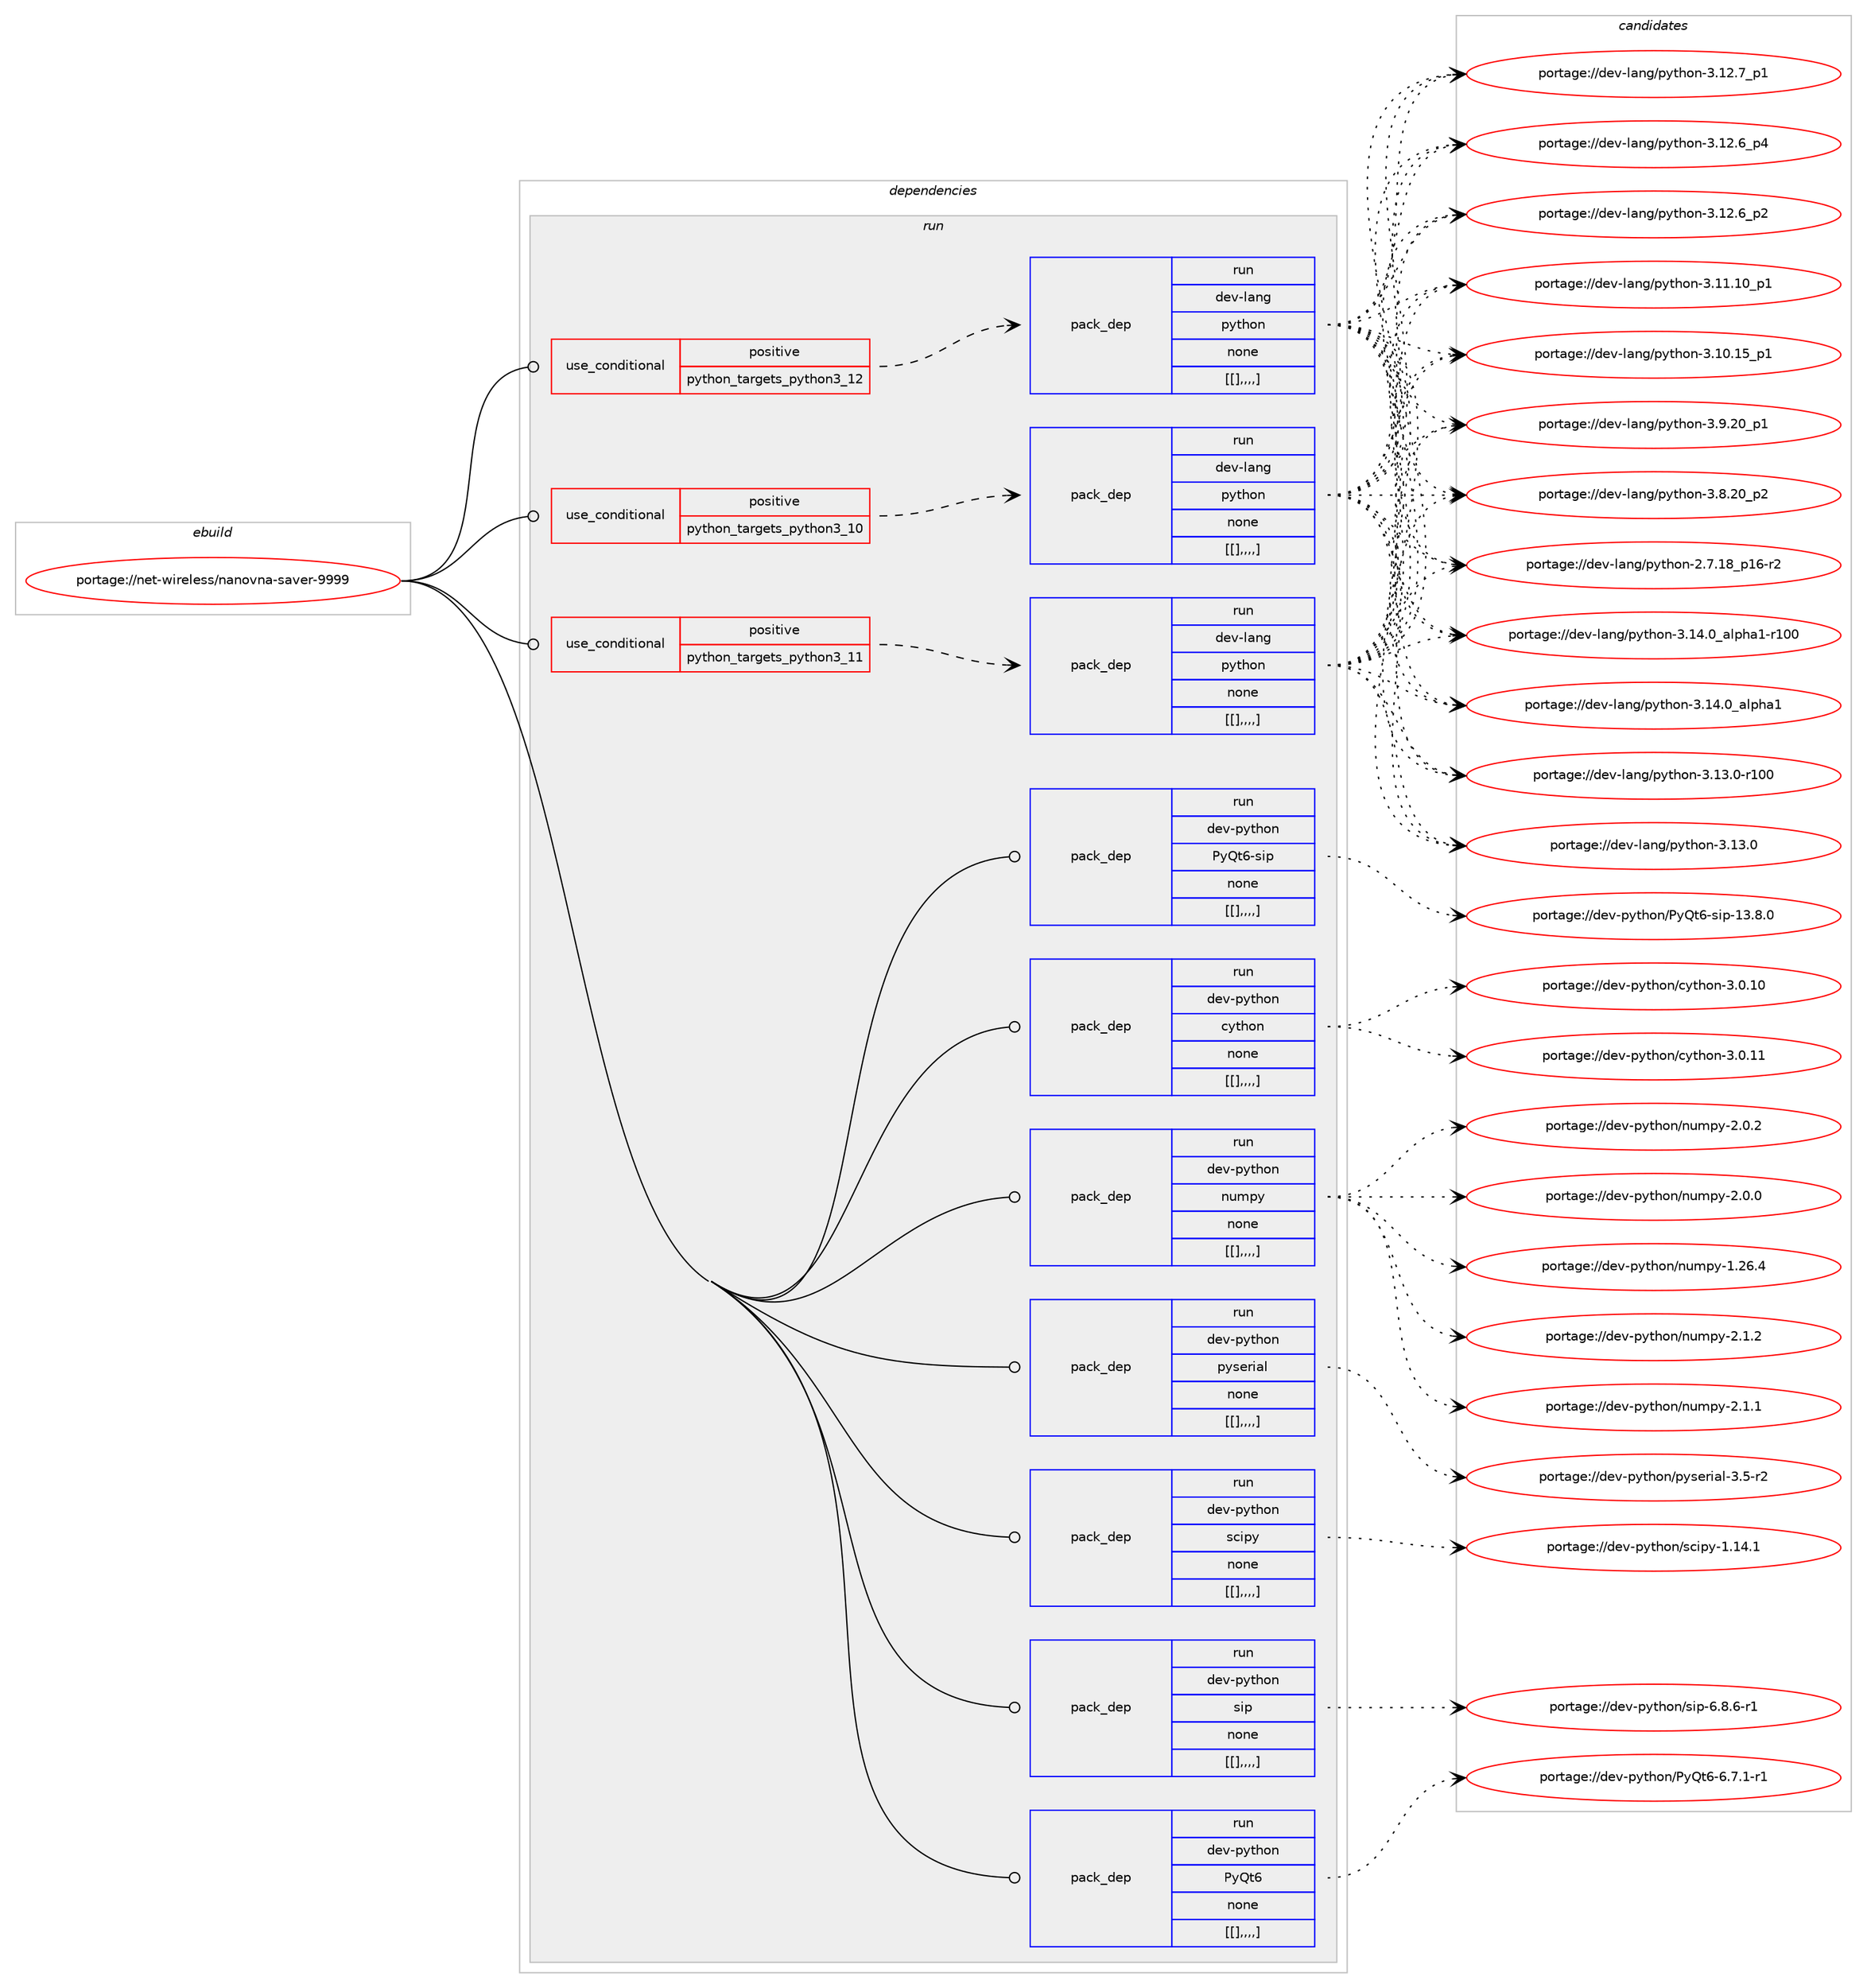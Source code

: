 digraph prolog {

# *************
# Graph options
# *************

newrank=true;
concentrate=true;
compound=true;
graph [rankdir=LR,fontname=Helvetica,fontsize=10,ranksep=1.5];#, ranksep=2.5, nodesep=0.2];
edge  [arrowhead=vee];
node  [fontname=Helvetica,fontsize=10];

# **********
# The ebuild
# **********

subgraph cluster_leftcol {
color=gray;
label=<<i>ebuild</i>>;
id [label="portage://net-wireless/nanovna-saver-9999", color=red, width=4, href="../net-wireless/nanovna-saver-9999.svg"];
}

# ****************
# The dependencies
# ****************

subgraph cluster_midcol {
color=gray;
label=<<i>dependencies</i>>;
subgraph cluster_compile {
fillcolor="#eeeeee";
style=filled;
label=<<i>compile</i>>;
}
subgraph cluster_compileandrun {
fillcolor="#eeeeee";
style=filled;
label=<<i>compile and run</i>>;
}
subgraph cluster_run {
fillcolor="#eeeeee";
style=filled;
label=<<i>run</i>>;
subgraph cond109388 {
dependency412234 [label=<<TABLE BORDER="0" CELLBORDER="1" CELLSPACING="0" CELLPADDING="4"><TR><TD ROWSPAN="3" CELLPADDING="10">use_conditional</TD></TR><TR><TD>positive</TD></TR><TR><TD>python_targets_python3_10</TD></TR></TABLE>>, shape=none, color=red];
subgraph pack299825 {
dependency412368 [label=<<TABLE BORDER="0" CELLBORDER="1" CELLSPACING="0" CELLPADDING="4" WIDTH="220"><TR><TD ROWSPAN="6" CELLPADDING="30">pack_dep</TD></TR><TR><TD WIDTH="110">run</TD></TR><TR><TD>dev-lang</TD></TR><TR><TD>python</TD></TR><TR><TD>none</TD></TR><TR><TD>[[],,,,]</TD></TR></TABLE>>, shape=none, color=blue];
}
dependency412234:e -> dependency412368:w [weight=20,style="dashed",arrowhead="vee"];
}
id:e -> dependency412234:w [weight=20,style="solid",arrowhead="odot"];
subgraph cond109446 {
dependency412389 [label=<<TABLE BORDER="0" CELLBORDER="1" CELLSPACING="0" CELLPADDING="4"><TR><TD ROWSPAN="3" CELLPADDING="10">use_conditional</TD></TR><TR><TD>positive</TD></TR><TR><TD>python_targets_python3_11</TD></TR></TABLE>>, shape=none, color=red];
subgraph pack299880 {
dependency412414 [label=<<TABLE BORDER="0" CELLBORDER="1" CELLSPACING="0" CELLPADDING="4" WIDTH="220"><TR><TD ROWSPAN="6" CELLPADDING="30">pack_dep</TD></TR><TR><TD WIDTH="110">run</TD></TR><TR><TD>dev-lang</TD></TR><TR><TD>python</TD></TR><TR><TD>none</TD></TR><TR><TD>[[],,,,]</TD></TR></TABLE>>, shape=none, color=blue];
}
dependency412389:e -> dependency412414:w [weight=20,style="dashed",arrowhead="vee"];
}
id:e -> dependency412389:w [weight=20,style="solid",arrowhead="odot"];
subgraph cond109458 {
dependency412452 [label=<<TABLE BORDER="0" CELLBORDER="1" CELLSPACING="0" CELLPADDING="4"><TR><TD ROWSPAN="3" CELLPADDING="10">use_conditional</TD></TR><TR><TD>positive</TD></TR><TR><TD>python_targets_python3_12</TD></TR></TABLE>>, shape=none, color=red];
subgraph pack299922 {
dependency412471 [label=<<TABLE BORDER="0" CELLBORDER="1" CELLSPACING="0" CELLPADDING="4" WIDTH="220"><TR><TD ROWSPAN="6" CELLPADDING="30">pack_dep</TD></TR><TR><TD WIDTH="110">run</TD></TR><TR><TD>dev-lang</TD></TR><TR><TD>python</TD></TR><TR><TD>none</TD></TR><TR><TD>[[],,,,]</TD></TR></TABLE>>, shape=none, color=blue];
}
dependency412452:e -> dependency412471:w [weight=20,style="dashed",arrowhead="vee"];
}
id:e -> dependency412452:w [weight=20,style="solid",arrowhead="odot"];
subgraph pack299936 {
dependency412488 [label=<<TABLE BORDER="0" CELLBORDER="1" CELLSPACING="0" CELLPADDING="4" WIDTH="220"><TR><TD ROWSPAN="6" CELLPADDING="30">pack_dep</TD></TR><TR><TD WIDTH="110">run</TD></TR><TR><TD>dev-python</TD></TR><TR><TD>PyQt6</TD></TR><TR><TD>none</TD></TR><TR><TD>[[],,,,]</TD></TR></TABLE>>, shape=none, color=blue];
}
id:e -> dependency412488:w [weight=20,style="solid",arrowhead="odot"];
subgraph pack299939 {
dependency412577 [label=<<TABLE BORDER="0" CELLBORDER="1" CELLSPACING="0" CELLPADDING="4" WIDTH="220"><TR><TD ROWSPAN="6" CELLPADDING="30">pack_dep</TD></TR><TR><TD WIDTH="110">run</TD></TR><TR><TD>dev-python</TD></TR><TR><TD>PyQt6-sip</TD></TR><TR><TD>none</TD></TR><TR><TD>[[],,,,]</TD></TR></TABLE>>, shape=none, color=blue];
}
id:e -> dependency412577:w [weight=20,style="solid",arrowhead="odot"];
subgraph pack300006 {
dependency412580 [label=<<TABLE BORDER="0" CELLBORDER="1" CELLSPACING="0" CELLPADDING="4" WIDTH="220"><TR><TD ROWSPAN="6" CELLPADDING="30">pack_dep</TD></TR><TR><TD WIDTH="110">run</TD></TR><TR><TD>dev-python</TD></TR><TR><TD>cython</TD></TR><TR><TD>none</TD></TR><TR><TD>[[],,,,]</TD></TR></TABLE>>, shape=none, color=blue];
}
id:e -> dependency412580:w [weight=20,style="solid",arrowhead="odot"];
subgraph pack300020 {
dependency412598 [label=<<TABLE BORDER="0" CELLBORDER="1" CELLSPACING="0" CELLPADDING="4" WIDTH="220"><TR><TD ROWSPAN="6" CELLPADDING="30">pack_dep</TD></TR><TR><TD WIDTH="110">run</TD></TR><TR><TD>dev-python</TD></TR><TR><TD>numpy</TD></TR><TR><TD>none</TD></TR><TR><TD>[[],,,,]</TD></TR></TABLE>>, shape=none, color=blue];
}
id:e -> dependency412598:w [weight=20,style="solid",arrowhead="odot"];
subgraph pack300038 {
dependency412621 [label=<<TABLE BORDER="0" CELLBORDER="1" CELLSPACING="0" CELLPADDING="4" WIDTH="220"><TR><TD ROWSPAN="6" CELLPADDING="30">pack_dep</TD></TR><TR><TD WIDTH="110">run</TD></TR><TR><TD>dev-python</TD></TR><TR><TD>pyserial</TD></TR><TR><TD>none</TD></TR><TR><TD>[[],,,,]</TD></TR></TABLE>>, shape=none, color=blue];
}
id:e -> dependency412621:w [weight=20,style="solid",arrowhead="odot"];
subgraph pack300043 {
dependency412730 [label=<<TABLE BORDER="0" CELLBORDER="1" CELLSPACING="0" CELLPADDING="4" WIDTH="220"><TR><TD ROWSPAN="6" CELLPADDING="30">pack_dep</TD></TR><TR><TD WIDTH="110">run</TD></TR><TR><TD>dev-python</TD></TR><TR><TD>scipy</TD></TR><TR><TD>none</TD></TR><TR><TD>[[],,,,]</TD></TR></TABLE>>, shape=none, color=blue];
}
id:e -> dependency412730:w [weight=20,style="solid",arrowhead="odot"];
subgraph pack300131 {
dependency412764 [label=<<TABLE BORDER="0" CELLBORDER="1" CELLSPACING="0" CELLPADDING="4" WIDTH="220"><TR><TD ROWSPAN="6" CELLPADDING="30">pack_dep</TD></TR><TR><TD WIDTH="110">run</TD></TR><TR><TD>dev-python</TD></TR><TR><TD>sip</TD></TR><TR><TD>none</TD></TR><TR><TD>[[],,,,]</TD></TR></TABLE>>, shape=none, color=blue];
}
id:e -> dependency412764:w [weight=20,style="solid",arrowhead="odot"];
}
}

# **************
# The candidates
# **************

subgraph cluster_choices {
rank=same;
color=gray;
label=<<i>candidates</i>>;

subgraph choice299464 {
color=black;
nodesep=1;
choice100101118451089711010347112121116104111110455146495246489597108112104974945114494848 [label="portage://dev-lang/python-3.14.0_alpha1-r100", color=red, width=4,href="../dev-lang/python-3.14.0_alpha1-r100.svg"];
choice1001011184510897110103471121211161041111104551464952464895971081121049749 [label="portage://dev-lang/python-3.14.0_alpha1", color=red, width=4,href="../dev-lang/python-3.14.0_alpha1.svg"];
choice1001011184510897110103471121211161041111104551464951464845114494848 [label="portage://dev-lang/python-3.13.0-r100", color=red, width=4,href="../dev-lang/python-3.13.0-r100.svg"];
choice10010111845108971101034711212111610411111045514649514648 [label="portage://dev-lang/python-3.13.0", color=red, width=4,href="../dev-lang/python-3.13.0.svg"];
choice100101118451089711010347112121116104111110455146495046559511249 [label="portage://dev-lang/python-3.12.7_p1", color=red, width=4,href="../dev-lang/python-3.12.7_p1.svg"];
choice100101118451089711010347112121116104111110455146495046549511252 [label="portage://dev-lang/python-3.12.6_p4", color=red, width=4,href="../dev-lang/python-3.12.6_p4.svg"];
choice100101118451089711010347112121116104111110455146495046549511250 [label="portage://dev-lang/python-3.12.6_p2", color=red, width=4,href="../dev-lang/python-3.12.6_p2.svg"];
choice10010111845108971101034711212111610411111045514649494649489511249 [label="portage://dev-lang/python-3.11.10_p1", color=red, width=4,href="../dev-lang/python-3.11.10_p1.svg"];
choice10010111845108971101034711212111610411111045514649484649539511249 [label="portage://dev-lang/python-3.10.15_p1", color=red, width=4,href="../dev-lang/python-3.10.15_p1.svg"];
choice100101118451089711010347112121116104111110455146574650489511249 [label="portage://dev-lang/python-3.9.20_p1", color=red, width=4,href="../dev-lang/python-3.9.20_p1.svg"];
choice100101118451089711010347112121116104111110455146564650489511250 [label="portage://dev-lang/python-3.8.20_p2", color=red, width=4,href="../dev-lang/python-3.8.20_p2.svg"];
choice100101118451089711010347112121116104111110455046554649569511249544511450 [label="portage://dev-lang/python-2.7.18_p16-r2", color=red, width=4,href="../dev-lang/python-2.7.18_p16-r2.svg"];
dependency412368:e -> choice100101118451089711010347112121116104111110455146495246489597108112104974945114494848:w [style=dotted,weight="100"];
dependency412368:e -> choice1001011184510897110103471121211161041111104551464952464895971081121049749:w [style=dotted,weight="100"];
dependency412368:e -> choice1001011184510897110103471121211161041111104551464951464845114494848:w [style=dotted,weight="100"];
dependency412368:e -> choice10010111845108971101034711212111610411111045514649514648:w [style=dotted,weight="100"];
dependency412368:e -> choice100101118451089711010347112121116104111110455146495046559511249:w [style=dotted,weight="100"];
dependency412368:e -> choice100101118451089711010347112121116104111110455146495046549511252:w [style=dotted,weight="100"];
dependency412368:e -> choice100101118451089711010347112121116104111110455146495046549511250:w [style=dotted,weight="100"];
dependency412368:e -> choice10010111845108971101034711212111610411111045514649494649489511249:w [style=dotted,weight="100"];
dependency412368:e -> choice10010111845108971101034711212111610411111045514649484649539511249:w [style=dotted,weight="100"];
dependency412368:e -> choice100101118451089711010347112121116104111110455146574650489511249:w [style=dotted,weight="100"];
dependency412368:e -> choice100101118451089711010347112121116104111110455146564650489511250:w [style=dotted,weight="100"];
dependency412368:e -> choice100101118451089711010347112121116104111110455046554649569511249544511450:w [style=dotted,weight="100"];
}
subgraph choice299542 {
color=black;
nodesep=1;
choice100101118451089711010347112121116104111110455146495246489597108112104974945114494848 [label="portage://dev-lang/python-3.14.0_alpha1-r100", color=red, width=4,href="../dev-lang/python-3.14.0_alpha1-r100.svg"];
choice1001011184510897110103471121211161041111104551464952464895971081121049749 [label="portage://dev-lang/python-3.14.0_alpha1", color=red, width=4,href="../dev-lang/python-3.14.0_alpha1.svg"];
choice1001011184510897110103471121211161041111104551464951464845114494848 [label="portage://dev-lang/python-3.13.0-r100", color=red, width=4,href="../dev-lang/python-3.13.0-r100.svg"];
choice10010111845108971101034711212111610411111045514649514648 [label="portage://dev-lang/python-3.13.0", color=red, width=4,href="../dev-lang/python-3.13.0.svg"];
choice100101118451089711010347112121116104111110455146495046559511249 [label="portage://dev-lang/python-3.12.7_p1", color=red, width=4,href="../dev-lang/python-3.12.7_p1.svg"];
choice100101118451089711010347112121116104111110455146495046549511252 [label="portage://dev-lang/python-3.12.6_p4", color=red, width=4,href="../dev-lang/python-3.12.6_p4.svg"];
choice100101118451089711010347112121116104111110455146495046549511250 [label="portage://dev-lang/python-3.12.6_p2", color=red, width=4,href="../dev-lang/python-3.12.6_p2.svg"];
choice10010111845108971101034711212111610411111045514649494649489511249 [label="portage://dev-lang/python-3.11.10_p1", color=red, width=4,href="../dev-lang/python-3.11.10_p1.svg"];
choice10010111845108971101034711212111610411111045514649484649539511249 [label="portage://dev-lang/python-3.10.15_p1", color=red, width=4,href="../dev-lang/python-3.10.15_p1.svg"];
choice100101118451089711010347112121116104111110455146574650489511249 [label="portage://dev-lang/python-3.9.20_p1", color=red, width=4,href="../dev-lang/python-3.9.20_p1.svg"];
choice100101118451089711010347112121116104111110455146564650489511250 [label="portage://dev-lang/python-3.8.20_p2", color=red, width=4,href="../dev-lang/python-3.8.20_p2.svg"];
choice100101118451089711010347112121116104111110455046554649569511249544511450 [label="portage://dev-lang/python-2.7.18_p16-r2", color=red, width=4,href="../dev-lang/python-2.7.18_p16-r2.svg"];
dependency412414:e -> choice100101118451089711010347112121116104111110455146495246489597108112104974945114494848:w [style=dotted,weight="100"];
dependency412414:e -> choice1001011184510897110103471121211161041111104551464952464895971081121049749:w [style=dotted,weight="100"];
dependency412414:e -> choice1001011184510897110103471121211161041111104551464951464845114494848:w [style=dotted,weight="100"];
dependency412414:e -> choice10010111845108971101034711212111610411111045514649514648:w [style=dotted,weight="100"];
dependency412414:e -> choice100101118451089711010347112121116104111110455146495046559511249:w [style=dotted,weight="100"];
dependency412414:e -> choice100101118451089711010347112121116104111110455146495046549511252:w [style=dotted,weight="100"];
dependency412414:e -> choice100101118451089711010347112121116104111110455146495046549511250:w [style=dotted,weight="100"];
dependency412414:e -> choice10010111845108971101034711212111610411111045514649494649489511249:w [style=dotted,weight="100"];
dependency412414:e -> choice10010111845108971101034711212111610411111045514649484649539511249:w [style=dotted,weight="100"];
dependency412414:e -> choice100101118451089711010347112121116104111110455146574650489511249:w [style=dotted,weight="100"];
dependency412414:e -> choice100101118451089711010347112121116104111110455146564650489511250:w [style=dotted,weight="100"];
dependency412414:e -> choice100101118451089711010347112121116104111110455046554649569511249544511450:w [style=dotted,weight="100"];
}
subgraph choice299556 {
color=black;
nodesep=1;
choice100101118451089711010347112121116104111110455146495246489597108112104974945114494848 [label="portage://dev-lang/python-3.14.0_alpha1-r100", color=red, width=4,href="../dev-lang/python-3.14.0_alpha1-r100.svg"];
choice1001011184510897110103471121211161041111104551464952464895971081121049749 [label="portage://dev-lang/python-3.14.0_alpha1", color=red, width=4,href="../dev-lang/python-3.14.0_alpha1.svg"];
choice1001011184510897110103471121211161041111104551464951464845114494848 [label="portage://dev-lang/python-3.13.0-r100", color=red, width=4,href="../dev-lang/python-3.13.0-r100.svg"];
choice10010111845108971101034711212111610411111045514649514648 [label="portage://dev-lang/python-3.13.0", color=red, width=4,href="../dev-lang/python-3.13.0.svg"];
choice100101118451089711010347112121116104111110455146495046559511249 [label="portage://dev-lang/python-3.12.7_p1", color=red, width=4,href="../dev-lang/python-3.12.7_p1.svg"];
choice100101118451089711010347112121116104111110455146495046549511252 [label="portage://dev-lang/python-3.12.6_p4", color=red, width=4,href="../dev-lang/python-3.12.6_p4.svg"];
choice100101118451089711010347112121116104111110455146495046549511250 [label="portage://dev-lang/python-3.12.6_p2", color=red, width=4,href="../dev-lang/python-3.12.6_p2.svg"];
choice10010111845108971101034711212111610411111045514649494649489511249 [label="portage://dev-lang/python-3.11.10_p1", color=red, width=4,href="../dev-lang/python-3.11.10_p1.svg"];
choice10010111845108971101034711212111610411111045514649484649539511249 [label="portage://dev-lang/python-3.10.15_p1", color=red, width=4,href="../dev-lang/python-3.10.15_p1.svg"];
choice100101118451089711010347112121116104111110455146574650489511249 [label="portage://dev-lang/python-3.9.20_p1", color=red, width=4,href="../dev-lang/python-3.9.20_p1.svg"];
choice100101118451089711010347112121116104111110455146564650489511250 [label="portage://dev-lang/python-3.8.20_p2", color=red, width=4,href="../dev-lang/python-3.8.20_p2.svg"];
choice100101118451089711010347112121116104111110455046554649569511249544511450 [label="portage://dev-lang/python-2.7.18_p16-r2", color=red, width=4,href="../dev-lang/python-2.7.18_p16-r2.svg"];
dependency412471:e -> choice100101118451089711010347112121116104111110455146495246489597108112104974945114494848:w [style=dotted,weight="100"];
dependency412471:e -> choice1001011184510897110103471121211161041111104551464952464895971081121049749:w [style=dotted,weight="100"];
dependency412471:e -> choice1001011184510897110103471121211161041111104551464951464845114494848:w [style=dotted,weight="100"];
dependency412471:e -> choice10010111845108971101034711212111610411111045514649514648:w [style=dotted,weight="100"];
dependency412471:e -> choice100101118451089711010347112121116104111110455146495046559511249:w [style=dotted,weight="100"];
dependency412471:e -> choice100101118451089711010347112121116104111110455146495046549511252:w [style=dotted,weight="100"];
dependency412471:e -> choice100101118451089711010347112121116104111110455146495046549511250:w [style=dotted,weight="100"];
dependency412471:e -> choice10010111845108971101034711212111610411111045514649494649489511249:w [style=dotted,weight="100"];
dependency412471:e -> choice10010111845108971101034711212111610411111045514649484649539511249:w [style=dotted,weight="100"];
dependency412471:e -> choice100101118451089711010347112121116104111110455146574650489511249:w [style=dotted,weight="100"];
dependency412471:e -> choice100101118451089711010347112121116104111110455146564650489511250:w [style=dotted,weight="100"];
dependency412471:e -> choice100101118451089711010347112121116104111110455046554649569511249544511450:w [style=dotted,weight="100"];
}
subgraph choice299580 {
color=black;
nodesep=1;
choice10010111845112121116104111110478012181116544554465546494511449 [label="portage://dev-python/PyQt6-6.7.1-r1", color=red, width=4,href="../dev-python/PyQt6-6.7.1-r1.svg"];
dependency412488:e -> choice10010111845112121116104111110478012181116544554465546494511449:w [style=dotted,weight="100"];
}
subgraph choice299583 {
color=black;
nodesep=1;
choice10010111845112121116104111110478012181116544511510511245495146564648 [label="portage://dev-python/PyQt6-sip-13.8.0", color=red, width=4,href="../dev-python/PyQt6-sip-13.8.0.svg"];
dependency412577:e -> choice10010111845112121116104111110478012181116544511510511245495146564648:w [style=dotted,weight="100"];
}
subgraph choice299589 {
color=black;
nodesep=1;
choice10010111845112121116104111110479912111610411111045514648464949 [label="portage://dev-python/cython-3.0.11", color=red, width=4,href="../dev-python/cython-3.0.11.svg"];
choice10010111845112121116104111110479912111610411111045514648464948 [label="portage://dev-python/cython-3.0.10", color=red, width=4,href="../dev-python/cython-3.0.10.svg"];
dependency412580:e -> choice10010111845112121116104111110479912111610411111045514648464949:w [style=dotted,weight="100"];
dependency412580:e -> choice10010111845112121116104111110479912111610411111045514648464948:w [style=dotted,weight="100"];
}
subgraph choice299591 {
color=black;
nodesep=1;
choice1001011184511212111610411111047110117109112121455046494650 [label="portage://dev-python/numpy-2.1.2", color=red, width=4,href="../dev-python/numpy-2.1.2.svg"];
choice1001011184511212111610411111047110117109112121455046494649 [label="portage://dev-python/numpy-2.1.1", color=red, width=4,href="../dev-python/numpy-2.1.1.svg"];
choice1001011184511212111610411111047110117109112121455046484650 [label="portage://dev-python/numpy-2.0.2", color=red, width=4,href="../dev-python/numpy-2.0.2.svg"];
choice1001011184511212111610411111047110117109112121455046484648 [label="portage://dev-python/numpy-2.0.0", color=red, width=4,href="../dev-python/numpy-2.0.0.svg"];
choice100101118451121211161041111104711011710911212145494650544652 [label="portage://dev-python/numpy-1.26.4", color=red, width=4,href="../dev-python/numpy-1.26.4.svg"];
dependency412598:e -> choice1001011184511212111610411111047110117109112121455046494650:w [style=dotted,weight="100"];
dependency412598:e -> choice1001011184511212111610411111047110117109112121455046494649:w [style=dotted,weight="100"];
dependency412598:e -> choice1001011184511212111610411111047110117109112121455046484650:w [style=dotted,weight="100"];
dependency412598:e -> choice1001011184511212111610411111047110117109112121455046484648:w [style=dotted,weight="100"];
dependency412598:e -> choice100101118451121211161041111104711011710911212145494650544652:w [style=dotted,weight="100"];
}
subgraph choice299611 {
color=black;
nodesep=1;
choice100101118451121211161041111104711212111510111410597108455146534511450 [label="portage://dev-python/pyserial-3.5-r2", color=red, width=4,href="../dev-python/pyserial-3.5-r2.svg"];
dependency412621:e -> choice100101118451121211161041111104711212111510111410597108455146534511450:w [style=dotted,weight="100"];
}
subgraph choice299617 {
color=black;
nodesep=1;
choice10010111845112121116104111110471159910511212145494649524649 [label="portage://dev-python/scipy-1.14.1", color=red, width=4,href="../dev-python/scipy-1.14.1.svg"];
dependency412730:e -> choice10010111845112121116104111110471159910511212145494649524649:w [style=dotted,weight="100"];
}
subgraph choice299638 {
color=black;
nodesep=1;
choice10010111845112121116104111110471151051124554465646544511449 [label="portage://dev-python/sip-6.8.6-r1", color=red, width=4,href="../dev-python/sip-6.8.6-r1.svg"];
dependency412764:e -> choice10010111845112121116104111110471151051124554465646544511449:w [style=dotted,weight="100"];
}
}

}
